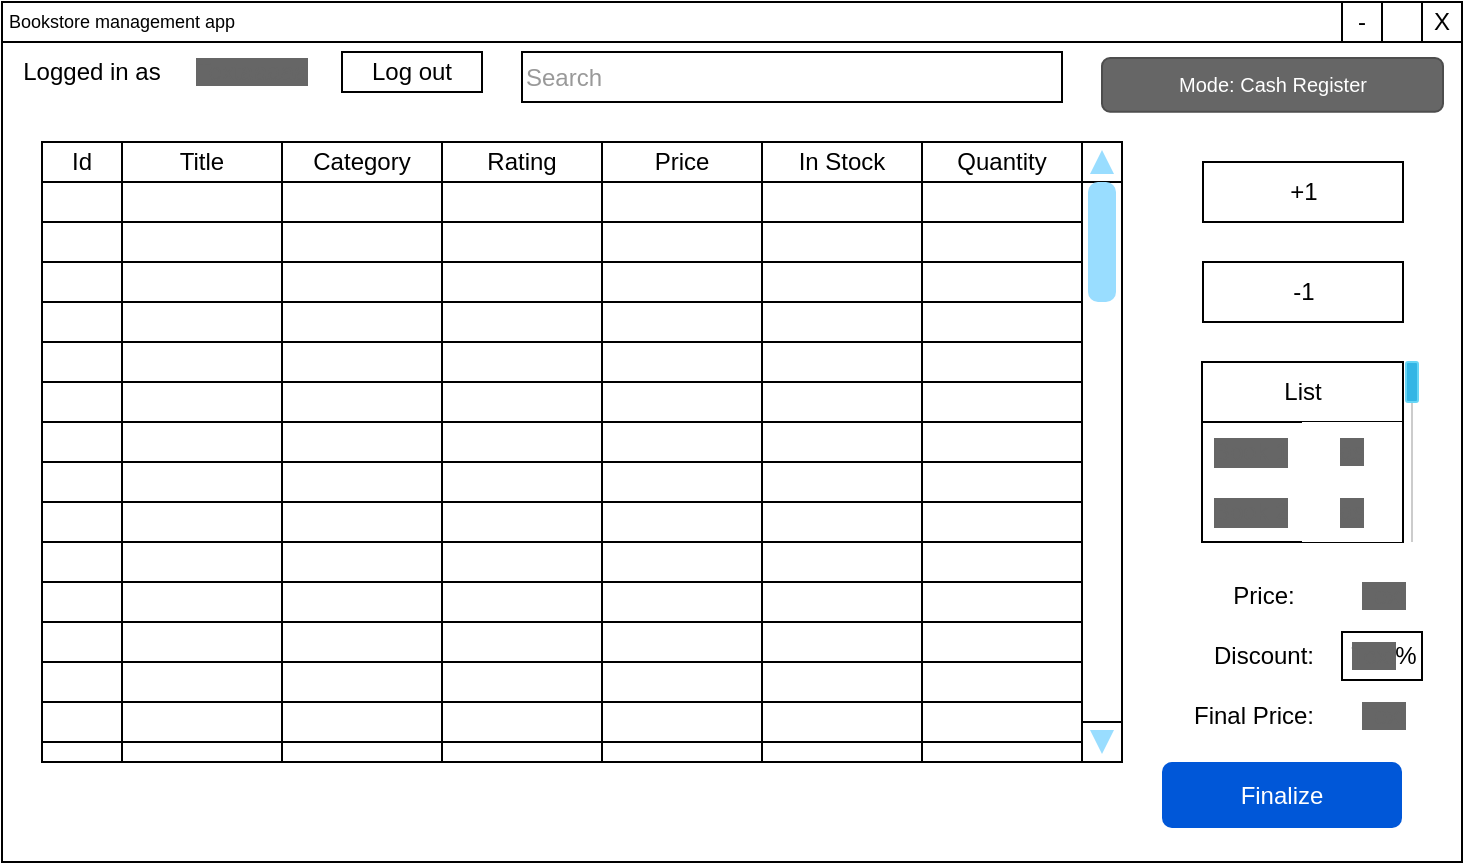<mxfile version="23.1.5" type="device">
  <diagram name="Page-1" id="AMS66FWU9nKd5_xFry6W">
    <mxGraphModel dx="1050" dy="629" grid="1" gridSize="10" guides="1" tooltips="1" connect="1" arrows="1" fold="1" page="1" pageScale="1" pageWidth="850" pageHeight="1100" math="0" shadow="0">
      <root>
        <mxCell id="0" />
        <mxCell id="1" parent="0" />
        <mxCell id="aFkcePXXmETLFqp9PaKK-68" value="" style="rounded=0;whiteSpace=wrap;html=1;" parent="1" vertex="1">
          <mxGeometry x="700" y="90" width="120" height="310" as="geometry" />
        </mxCell>
        <mxCell id="aFkcePXXmETLFqp9PaKK-7" value="" style="rounded=0;whiteSpace=wrap;html=1;" parent="1" vertex="1">
          <mxGeometry x="160" y="20" width="730" height="20" as="geometry" />
        </mxCell>
        <mxCell id="aFkcePXXmETLFqp9PaKK-1" value="" style="rounded=0;whiteSpace=wrap;html=1;" parent="1" vertex="1">
          <mxGeometry x="160" y="40" width="730" height="410" as="geometry" />
        </mxCell>
        <mxCell id="aFkcePXXmETLFqp9PaKK-6" value="Bookstore management app" style="text;html=1;align=center;verticalAlign=middle;whiteSpace=wrap;rounded=0;fontSize=9;" parent="1" vertex="1">
          <mxGeometry x="160" y="20" width="120" height="20" as="geometry" />
        </mxCell>
        <mxCell id="aFkcePXXmETLFqp9PaKK-8" value="X" style="rounded=0;whiteSpace=wrap;html=1;" parent="1" vertex="1">
          <mxGeometry x="870" y="20" width="20" height="20" as="geometry" />
        </mxCell>
        <mxCell id="aFkcePXXmETLFqp9PaKK-12" value="-" style="rounded=0;whiteSpace=wrap;html=1;" parent="1" vertex="1">
          <mxGeometry x="830" y="20" width="20" height="20" as="geometry" />
        </mxCell>
        <mxCell id="aFkcePXXmETLFqp9PaKK-13" value="Logged in as" style="text;html=1;align=center;verticalAlign=middle;whiteSpace=wrap;rounded=0;" parent="1" vertex="1">
          <mxGeometry x="160" y="40" width="90" height="30" as="geometry" />
        </mxCell>
        <mxCell id="aFkcePXXmETLFqp9PaKK-15" value="&lt;font style=&quot;background-color: rgb(102, 102, 102);&quot; color=&quot;#666666&quot;&gt;Textaaaaa&lt;/font&gt;" style="text;html=1;align=center;verticalAlign=middle;whiteSpace=wrap;rounded=0;" parent="1" vertex="1">
          <mxGeometry x="250" y="40" width="70" height="30" as="geometry" />
        </mxCell>
        <mxCell id="aFkcePXXmETLFqp9PaKK-16" value="" style="rounded=0;whiteSpace=wrap;html=1;" parent="1" vertex="1">
          <mxGeometry x="180" y="90" width="520" height="310" as="geometry" />
        </mxCell>
        <mxCell id="aFkcePXXmETLFqp9PaKK-17" value="Log out" style="rounded=0;whiteSpace=wrap;html=1;" parent="1" vertex="1">
          <mxGeometry x="330" y="45" width="70" height="20" as="geometry" />
        </mxCell>
        <mxCell id="aFkcePXXmETLFqp9PaKK-18" value="" style="rounded=0;whiteSpace=wrap;html=1;" parent="1" vertex="1">
          <mxGeometry x="220" y="90" width="80" height="310" as="geometry" />
        </mxCell>
        <mxCell id="aFkcePXXmETLFqp9PaKK-19" value="" style="rounded=0;whiteSpace=wrap;html=1;" parent="1" vertex="1">
          <mxGeometry x="300" y="90" width="80" height="310" as="geometry" />
        </mxCell>
        <mxCell id="aFkcePXXmETLFqp9PaKK-20" value="" style="rounded=0;whiteSpace=wrap;html=1;" parent="1" vertex="1">
          <mxGeometry x="380" y="90" width="80" height="310" as="geometry" />
        </mxCell>
        <mxCell id="aFkcePXXmETLFqp9PaKK-21" value="" style="rounded=0;whiteSpace=wrap;html=1;" parent="1" vertex="1">
          <mxGeometry x="460" y="90" width="80" height="310" as="geometry" />
        </mxCell>
        <mxCell id="aFkcePXXmETLFqp9PaKK-22" value="" style="rounded=0;whiteSpace=wrap;html=1;" parent="1" vertex="1">
          <mxGeometry x="540" y="90" width="80" height="310" as="geometry" />
        </mxCell>
        <mxCell id="aFkcePXXmETLFqp9PaKK-23" value="" style="rounded=0;whiteSpace=wrap;html=1;" parent="1" vertex="1">
          <mxGeometry x="620" y="90" width="80" height="310" as="geometry" />
        </mxCell>
        <mxCell id="aFkcePXXmETLFqp9PaKK-24" value="Title" style="rounded=0;whiteSpace=wrap;html=1;" parent="1" vertex="1">
          <mxGeometry x="220" y="90" width="80" height="20" as="geometry" />
        </mxCell>
        <mxCell id="aFkcePXXmETLFqp9PaKK-25" value="Category" style="rounded=0;whiteSpace=wrap;html=1;" parent="1" vertex="1">
          <mxGeometry x="300" y="90" width="80" height="20" as="geometry" />
        </mxCell>
        <mxCell id="aFkcePXXmETLFqp9PaKK-26" value="Rating" style="rounded=0;whiteSpace=wrap;html=1;" parent="1" vertex="1">
          <mxGeometry x="380" y="90" width="80" height="20" as="geometry" />
        </mxCell>
        <mxCell id="aFkcePXXmETLFqp9PaKK-27" value="Price" style="rounded=0;whiteSpace=wrap;html=1;" parent="1" vertex="1">
          <mxGeometry x="460" y="90" width="80" height="20" as="geometry" />
        </mxCell>
        <mxCell id="aFkcePXXmETLFqp9PaKK-28" value="In Stock" style="rounded=0;whiteSpace=wrap;html=1;" parent="1" vertex="1">
          <mxGeometry x="540" y="90" width="80" height="20" as="geometry" />
        </mxCell>
        <mxCell id="aFkcePXXmETLFqp9PaKK-29" value="Quantity" style="rounded=0;whiteSpace=wrap;html=1;" parent="1" vertex="1">
          <mxGeometry x="620" y="90" width="80" height="20" as="geometry" />
        </mxCell>
        <mxCell id="aFkcePXXmETLFqp9PaKK-30" value="" style="rounded=0;whiteSpace=wrap;html=1;" parent="1" vertex="1">
          <mxGeometry x="180" y="90" width="40" height="310" as="geometry" />
        </mxCell>
        <mxCell id="aFkcePXXmETLFqp9PaKK-31" value="Id" style="rounded=0;whiteSpace=wrap;html=1;" parent="1" vertex="1">
          <mxGeometry x="180" y="90" width="40" height="20" as="geometry" />
        </mxCell>
        <mxCell id="aFkcePXXmETLFqp9PaKK-33" value="" style="verticalLabelPosition=bottom;shadow=0;dashed=0;align=center;html=1;verticalAlign=top;strokeWidth=1;shape=mxgraph.mockup.navigation.scrollBar;strokeColor=#000000;barPos=100;fillColor2=#99ddff;strokeColor2=none;direction=north;" parent="1" vertex="1">
          <mxGeometry x="700" y="90" width="20" height="310" as="geometry" />
        </mxCell>
        <mxCell id="aFkcePXXmETLFqp9PaKK-35" value="Finalize" style="rounded=1;fillColor=#0057D8;strokeColor=none;html=1;whiteSpace=wrap;fontColor=#ffffff;align=center;verticalAlign=middle;fontStyle=0;fontSize=12;sketch=0;" parent="1" vertex="1">
          <mxGeometry x="740" y="400" width="120" height="33" as="geometry" />
        </mxCell>
        <mxCell id="aFkcePXXmETLFqp9PaKK-41" value="Mode: Cash Register" style="rounded=1;html=1;shadow=0;dashed=0;whiteSpace=wrap;fontSize=10;fillColor=#666666;align=center;strokeColor=#4D4D4D;fontColor=#ffffff;" parent="1" vertex="1">
          <mxGeometry x="710" y="48" width="170.5" height="26.88" as="geometry" />
        </mxCell>
        <mxCell id="aFkcePXXmETLFqp9PaKK-42" value="" style="rounded=0;whiteSpace=wrap;html=1;fillColor=none;" parent="1" vertex="1">
          <mxGeometry x="180" y="110" width="520" height="20" as="geometry" />
        </mxCell>
        <mxCell id="aFkcePXXmETLFqp9PaKK-43" value="" style="rounded=0;whiteSpace=wrap;html=1;fillColor=none;" parent="1" vertex="1">
          <mxGeometry x="180" y="130" width="520" height="20" as="geometry" />
        </mxCell>
        <mxCell id="aFkcePXXmETLFqp9PaKK-44" value="" style="rounded=0;whiteSpace=wrap;html=1;fillColor=none;" parent="1" vertex="1">
          <mxGeometry x="180" y="150" width="520" height="20" as="geometry" />
        </mxCell>
        <mxCell id="aFkcePXXmETLFqp9PaKK-45" value="" style="rounded=0;whiteSpace=wrap;html=1;fillColor=none;" parent="1" vertex="1">
          <mxGeometry x="180" y="170" width="520" height="20" as="geometry" />
        </mxCell>
        <mxCell id="aFkcePXXmETLFqp9PaKK-46" value="" style="rounded=0;whiteSpace=wrap;html=1;fillColor=none;" parent="1" vertex="1">
          <mxGeometry x="180" y="190" width="520" height="20" as="geometry" />
        </mxCell>
        <mxCell id="aFkcePXXmETLFqp9PaKK-47" value="" style="rounded=0;whiteSpace=wrap;html=1;fillColor=none;" parent="1" vertex="1">
          <mxGeometry x="180" y="210" width="520" height="20" as="geometry" />
        </mxCell>
        <mxCell id="aFkcePXXmETLFqp9PaKK-48" value="" style="rounded=0;whiteSpace=wrap;html=1;fillColor=none;" parent="1" vertex="1">
          <mxGeometry x="180" y="230" width="520" height="20" as="geometry" />
        </mxCell>
        <mxCell id="aFkcePXXmETLFqp9PaKK-49" value="" style="rounded=0;whiteSpace=wrap;html=1;fillColor=none;" parent="1" vertex="1">
          <mxGeometry x="180" y="250" width="520" height="20" as="geometry" />
        </mxCell>
        <mxCell id="aFkcePXXmETLFqp9PaKK-50" value="" style="rounded=0;whiteSpace=wrap;html=1;fillColor=none;" parent="1" vertex="1">
          <mxGeometry x="180" y="270" width="520" height="20" as="geometry" />
        </mxCell>
        <mxCell id="aFkcePXXmETLFqp9PaKK-51" value="" style="rounded=0;whiteSpace=wrap;html=1;fillColor=none;" parent="1" vertex="1">
          <mxGeometry x="180" y="290" width="520" height="20" as="geometry" />
        </mxCell>
        <mxCell id="aFkcePXXmETLFqp9PaKK-52" value="" style="rounded=0;whiteSpace=wrap;html=1;fillColor=none;" parent="1" vertex="1">
          <mxGeometry x="180" y="310" width="520" height="20" as="geometry" />
        </mxCell>
        <mxCell id="aFkcePXXmETLFqp9PaKK-53" value="" style="rounded=0;whiteSpace=wrap;html=1;fillColor=none;" parent="1" vertex="1">
          <mxGeometry x="180" y="330" width="520" height="20" as="geometry" />
        </mxCell>
        <mxCell id="aFkcePXXmETLFqp9PaKK-54" value="" style="rounded=0;whiteSpace=wrap;html=1;fillColor=none;" parent="1" vertex="1">
          <mxGeometry x="180" y="350" width="520" height="20" as="geometry" />
        </mxCell>
        <mxCell id="aFkcePXXmETLFqp9PaKK-55" value="" style="rounded=0;whiteSpace=wrap;html=1;fillColor=none;" parent="1" vertex="1">
          <mxGeometry x="180" y="370" width="520" height="20" as="geometry" />
        </mxCell>
        <mxCell id="aFkcePXXmETLFqp9PaKK-61" value="Search" style="rounded=0;whiteSpace=wrap;html=1;align=left;fontColor=#999999;" parent="1" vertex="1">
          <mxGeometry x="420" y="45" width="270" height="25" as="geometry" />
        </mxCell>
        <mxCell id="aFkcePXXmETLFqp9PaKK-73" value="Price:" style="text;html=1;align=center;verticalAlign=middle;whiteSpace=wrap;rounded=0;" parent="1" vertex="1">
          <mxGeometry x="760.5" y="302" width="60" height="30" as="geometry" />
        </mxCell>
        <mxCell id="aFkcePXXmETLFqp9PaKK-74" value="&lt;span style=&quot;background-color: rgb(102, 102, 102);&quot;&gt;&lt;font color=&quot;#666666&quot;&gt;Text&lt;/font&gt;&lt;/span&gt;" style="text;html=1;align=center;verticalAlign=middle;whiteSpace=wrap;rounded=0;" parent="1" vertex="1">
          <mxGeometry x="820.5" y="302" width="60" height="30" as="geometry" />
        </mxCell>
        <mxCell id="aFkcePXXmETLFqp9PaKK-75" value="Discount:" style="text;html=1;align=center;verticalAlign=middle;whiteSpace=wrap;rounded=0;" parent="1" vertex="1">
          <mxGeometry x="760.5" y="332" width="60" height="30" as="geometry" />
        </mxCell>
        <mxCell id="aFkcePXXmETLFqp9PaKK-76" value="&lt;font style=&quot;background-color: rgb(102, 102, 102);&quot; color=&quot;#666666&quot;&gt;Text&lt;/font&gt;%" style="text;html=1;align=center;verticalAlign=middle;whiteSpace=wrap;rounded=0;" parent="1" vertex="1">
          <mxGeometry x="820.5" y="332" width="60" height="30" as="geometry" />
        </mxCell>
        <mxCell id="aFkcePXXmETLFqp9PaKK-77" value="Final Price:" style="text;html=1;align=center;verticalAlign=middle;whiteSpace=wrap;rounded=0;" parent="1" vertex="1">
          <mxGeometry x="750.5" y="362" width="70" height="30" as="geometry" />
        </mxCell>
        <mxCell id="aFkcePXXmETLFqp9PaKK-78" value="&lt;span style=&quot;background-color: rgb(102, 102, 102);&quot;&gt;&lt;font color=&quot;#666666&quot;&gt;Text&lt;/font&gt;&lt;/span&gt;" style="text;html=1;align=center;verticalAlign=middle;whiteSpace=wrap;rounded=0;" parent="1" vertex="1">
          <mxGeometry x="820.5" y="362" width="60" height="30" as="geometry" />
        </mxCell>
        <mxCell id="aFkcePXXmETLFqp9PaKK-79" value="+1" style="rounded=0;whiteSpace=wrap;html=1;" parent="1" vertex="1">
          <mxGeometry x="760.5" y="100" width="100" height="30" as="geometry" />
        </mxCell>
        <mxCell id="aFkcePXXmETLFqp9PaKK-80" value="-1" style="rounded=0;whiteSpace=wrap;html=1;" parent="1" vertex="1">
          <mxGeometry x="760.5" y="150" width="100" height="30" as="geometry" />
        </mxCell>
        <mxCell id="aFkcePXXmETLFqp9PaKK-82" value="List" style="swimlane;fontStyle=0;childLayout=stackLayout;horizontal=1;startSize=30;horizontalStack=0;resizeParent=1;resizeParentMax=0;resizeLast=0;collapsible=1;marginBottom=0;whiteSpace=wrap;html=1;" parent="1" vertex="1">
          <mxGeometry x="760" y="200" width="100.5" height="90" as="geometry">
            <mxRectangle x="760" y="200" width="60" height="30" as="alternateBounds" />
          </mxGeometry>
        </mxCell>
        <mxCell id="aFkcePXXmETLFqp9PaKK-83" value="&lt;font&gt;Book 1&lt;/font&gt;" style="text;strokeColor=none;fillColor=none;align=left;verticalAlign=middle;spacingLeft=4;spacingRight=4;overflow=hidden;points=[[0,0.5],[1,0.5]];portConstraint=eastwest;rotatable=0;whiteSpace=wrap;html=1;fontColor=#666666;labelBackgroundColor=#666666;" parent="aFkcePXXmETLFqp9PaKK-82" vertex="1">
          <mxGeometry y="30" width="100.5" height="30" as="geometry" />
        </mxCell>
        <mxCell id="aFkcePXXmETLFqp9PaKK-84" value="Book 2" style="text;strokeColor=none;fillColor=none;align=left;verticalAlign=middle;spacingLeft=4;spacingRight=4;overflow=hidden;points=[[0,0.5],[1,0.5]];portConstraint=eastwest;rotatable=0;whiteSpace=wrap;html=1;fontColor=#666666;labelBackgroundColor=#666666;" parent="aFkcePXXmETLFqp9PaKK-82" vertex="1">
          <mxGeometry y="60" width="100.5" height="30" as="geometry" />
        </mxCell>
        <mxCell id="aFkcePXXmETLFqp9PaKK-88" value="" style="verticalLabelPosition=bottom;verticalAlign=top;html=1;shadow=0;dashed=0;strokeWidth=1;shape=mxgraph.android.quickscroll3;dy=0;fillColor=#33b5e5;strokeColor=#66D5F5;" parent="1" vertex="1">
          <mxGeometry x="860" y="200" width="10" height="90" as="geometry" />
        </mxCell>
        <mxCell id="aFkcePXXmETLFqp9PaKK-90" value="&lt;font style=&quot;background-color: rgb(102, 102, 102);&quot; color=&quot;#666666&quot;&gt;as&lt;/font&gt;" style="rounded=0;whiteSpace=wrap;html=1;strokeColor=none;" parent="1" vertex="1">
          <mxGeometry x="810" y="230" width="50" height="30" as="geometry" />
        </mxCell>
        <mxCell id="y1fPZmUWk6z4M5QxG3gg-1" value="" style="rounded=0;whiteSpace=wrap;html=1;fillColor=none;" vertex="1" parent="1">
          <mxGeometry x="830" y="335" width="40" height="24" as="geometry" />
        </mxCell>
        <mxCell id="aFkcePXXmETLFqp9PaKK-91" value="as" style="rounded=0;whiteSpace=wrap;html=1;fontColor=#666666;labelBackgroundColor=#666666;strokeColor=none;" parent="1" vertex="1">
          <mxGeometry x="810" y="260" width="50" height="30" as="geometry" />
        </mxCell>
      </root>
    </mxGraphModel>
  </diagram>
</mxfile>

